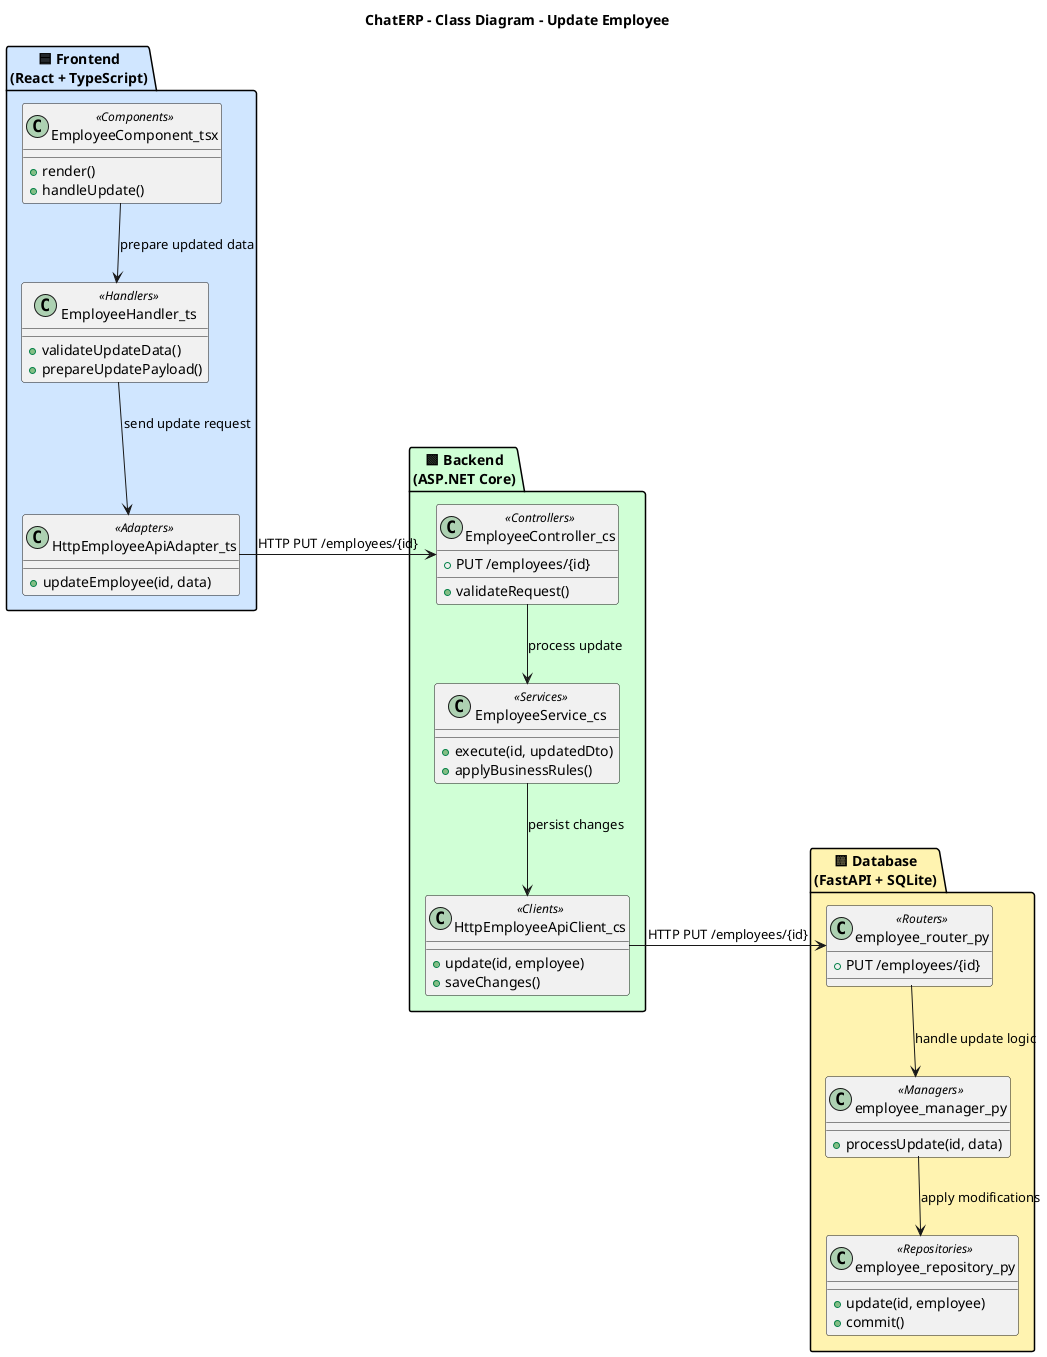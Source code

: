 ﻿@startuml ClassDiagram - UCS-UC-03 — Modifier un employé

title ChatERP – Class Diagram – Update Employee

' Colors definition
!define COLOR_FRONTEND #D0E6FF
!define COLOR_BACKEND  #D0FFD6
!define COLOR_DATABASE #FFF3B0

' 🟦 Frontend
package "🟦 Frontend\n(React + TypeScript)" as <<Frontend>> COLOR_FRONTEND {
  class EmployeeComponent_tsx <<Components>> {
    + render()
    + handleUpdate()
  }

  class EmployeeHandler_ts <<Handlers>> {
    + validateUpdateData()
    + prepareUpdatePayload()
  }

  class HttpEmployeeApiAdapter_ts <<Adapters>> {
    + updateEmployee(id, data)
  }
}

' 🟩 Backend
package "🟩 Backend\n(ASP.NET Core)" as <<Backend>> COLOR_BACKEND {
  class EmployeeController_cs <<Controllers>> {
    + PUT /employees/{id}
    + validateRequest()
  }

  class EmployeeService_cs <<Services>> {
    + execute(id, updatedDto)
    + applyBusinessRules()
  }

  class HttpEmployeeApiClient_cs <<Clients>> {
    + update(id, employee)
    + saveChanges()
  }
}

' 🟨 Database
package "🟨 Database\n(FastAPI + SQLite)" as <<Database>> COLOR_DATABASE {
  class employee_router_py <<Routers>> {
    + PUT /employees/{id}
  }

  class employee_manager_py <<Managers>> {
    + processUpdate(id, data)
  }

  class employee_repository_py <<Repositories>> {
    + update(id, employee)
    + commit()
  }
}

' Flows

' Frontend internal flow
EmployeeComponent_tsx --> EmployeeHandler_ts : "prepare updated data"
EmployeeHandler_ts --> HttpEmployeeApiAdapter_ts : "send update request"

' Frontend to Backend
HttpEmployeeApiAdapter_ts -right-> EmployeeController_cs : "HTTP PUT /employees/{id}"

' Backend internal flow
EmployeeController_cs --> EmployeeService_cs : "process update"
EmployeeService_cs --> HttpEmployeeApiClient_cs : "persist changes"

' Backend to Database
HttpEmployeeApiClient_cs -right-> employee_router_py : "HTTP PUT /employees/{id}"

' Database internal flow
employee_router_py --> employee_manager_py : "handle update logic"
employee_manager_py --> employee_repository_py : "apply modifications"

@enduml
